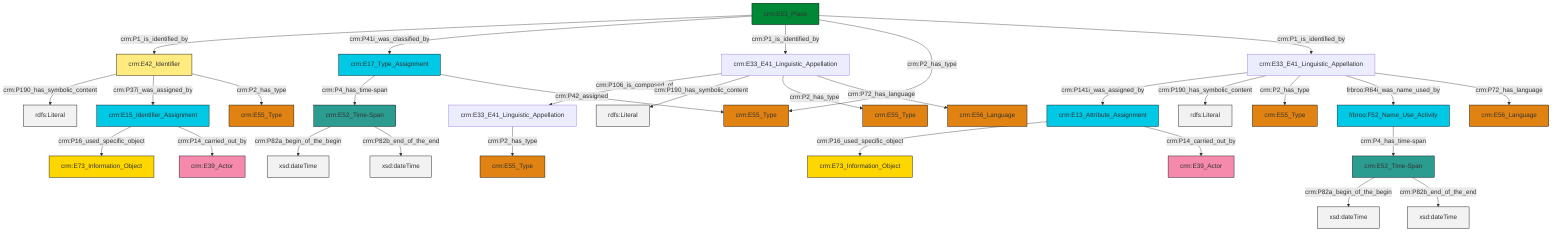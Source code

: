 graph TD
classDef Literal fill:#f2f2f2,stroke:#000000;
classDef CRM_Entity fill:#FFFFFF,stroke:#000000;
classDef Temporal_Entity fill:#00C9E6, stroke:#000000;
classDef Type fill:#E18312, stroke:#000000;
classDef Time-Span fill:#2C9C91, stroke:#000000;
classDef Appellation fill:#FFEB7F, stroke:#000000;
classDef Place fill:#008836, stroke:#000000;
classDef Persistent_Item fill:#B266B2, stroke:#000000;
classDef Conceptual_Object fill:#FFD700, stroke:#000000;
classDef Physical_Thing fill:#D2B48C, stroke:#000000;
classDef Actor fill:#f58aad, stroke:#000000;
classDef PC_Classes fill:#4ce600, stroke:#000000;
classDef Multi fill:#cccccc,stroke:#000000;

8["crm:E42_Identifier"]:::Appellation -->|crm:P190_has_symbolic_content| 9[rdfs:Literal]:::Literal
0["crm:E17_Type_Assignment"]:::Temporal_Entity -->|crm:P4_has_time-span| 10["crm:E52_Time-Span"]:::Time-Span
11["crm:E33_E41_Linguistic_Appellation"]:::Default -->|crm:P106_is_composed_of| 12["crm:E33_E41_Linguistic_Appellation"]:::Default
15["crm:E33_E41_Linguistic_Appellation"]:::Default -->|crm:P141i_was_assigned_by| 16["crm:E13_Attribute_Assignment"]:::Temporal_Entity
11["crm:E33_E41_Linguistic_Appellation"]:::Default -->|crm:P190_has_symbolic_content| 21[rdfs:Literal]:::Literal
22["crm:E53_Place"]:::Place -->|crm:P1_is_identified_by| 8["crm:E42_Identifier"]:::Appellation
15["crm:E33_E41_Linguistic_Appellation"]:::Default -->|crm:P190_has_symbolic_content| 23[rdfs:Literal]:::Literal
10["crm:E52_Time-Span"]:::Time-Span -->|crm:P82a_begin_of_the_begin| 25[xsd:dateTime]:::Literal
27["crm:E15_Identifier_Assignment"]:::Temporal_Entity -->|crm:P16_used_specific_object| 28["crm:E73_Information_Object"]:::Conceptual_Object
22["crm:E53_Place"]:::Place -->|crm:P41i_was_classified_by| 0["crm:E17_Type_Assignment"]:::Temporal_Entity
0["crm:E17_Type_Assignment"]:::Temporal_Entity -->|crm:P42_assigned| 6["crm:E55_Type"]:::Type
8["crm:E42_Identifier"]:::Appellation -->|crm:P37i_was_assigned_by| 27["crm:E15_Identifier_Assignment"]:::Temporal_Entity
12["crm:E33_E41_Linguistic_Appellation"]:::Default -->|crm:P2_has_type| 13["crm:E55_Type"]:::Type
15["crm:E33_E41_Linguistic_Appellation"]:::Default -->|crm:P2_has_type| 35["crm:E55_Type"]:::Type
16["crm:E13_Attribute_Assignment"]:::Temporal_Entity -->|crm:P16_used_specific_object| 31["crm:E73_Information_Object"]:::Conceptual_Object
4["frbroo:F52_Name_Use_Activity"]:::Temporal_Entity -->|crm:P4_has_time-span| 17["crm:E52_Time-Span"]:::Time-Span
11["crm:E33_E41_Linguistic_Appellation"]:::Default -->|crm:P2_has_type| 2["crm:E55_Type"]:::Type
27["crm:E15_Identifier_Assignment"]:::Temporal_Entity -->|crm:P14_carried_out_by| 39["crm:E39_Actor"]:::Actor
15["crm:E33_E41_Linguistic_Appellation"]:::Default -->|frbroo:R64i_was_name_used_by| 4["frbroo:F52_Name_Use_Activity"]:::Temporal_Entity
11["crm:E33_E41_Linguistic_Appellation"]:::Default -->|crm:P72_has_language| 33["crm:E56_Language"]:::Type
8["crm:E42_Identifier"]:::Appellation -->|crm:P2_has_type| 37["crm:E55_Type"]:::Type
17["crm:E52_Time-Span"]:::Time-Span -->|crm:P82a_begin_of_the_begin| 41[xsd:dateTime]:::Literal
22["crm:E53_Place"]:::Place -->|crm:P1_is_identified_by| 11["crm:E33_E41_Linguistic_Appellation"]:::Default
15["crm:E33_E41_Linguistic_Appellation"]:::Default -->|crm:P72_has_language| 46["crm:E56_Language"]:::Type
10["crm:E52_Time-Span"]:::Time-Span -->|crm:P82b_end_of_the_end| 47[xsd:dateTime]:::Literal
22["crm:E53_Place"]:::Place -->|crm:P2_has_type| 6["crm:E55_Type"]:::Type
17["crm:E52_Time-Span"]:::Time-Span -->|crm:P82b_end_of_the_end| 48[xsd:dateTime]:::Literal
22["crm:E53_Place"]:::Place -->|crm:P1_is_identified_by| 15["crm:E33_E41_Linguistic_Appellation"]:::Default
16["crm:E13_Attribute_Assignment"]:::Temporal_Entity -->|crm:P14_carried_out_by| 43["crm:E39_Actor"]:::Actor